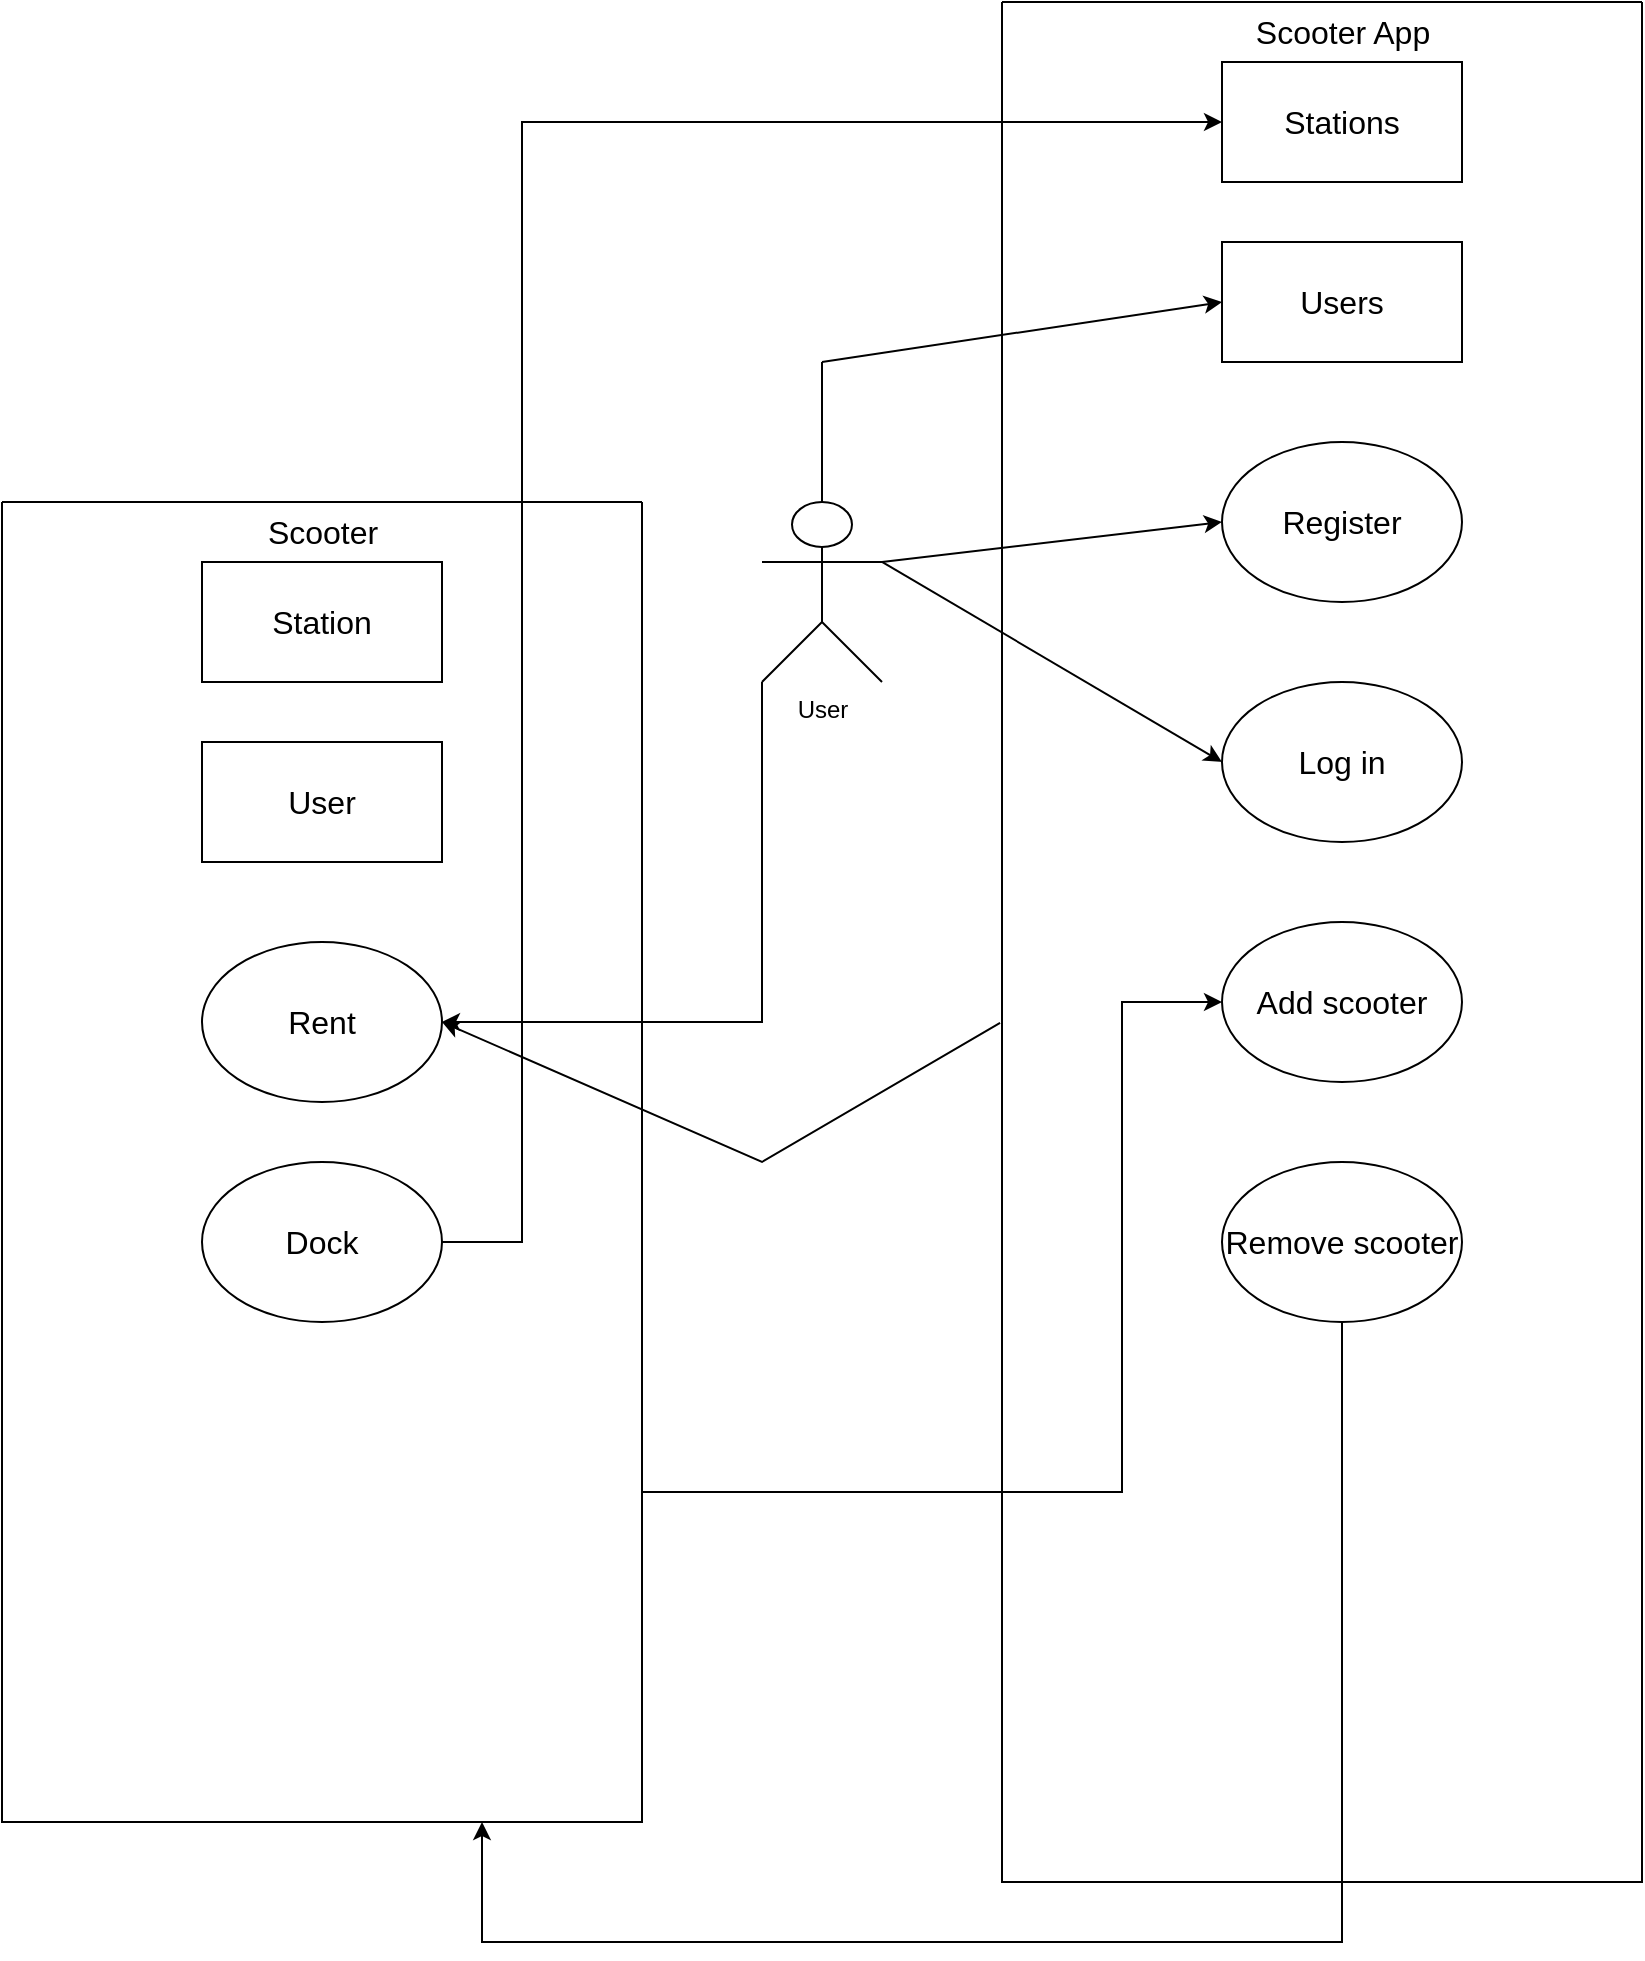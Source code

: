 <mxfile version="20.5.0" type="device"><diagram id="2Vb7_9wWChawxi4bPDAQ" name="Page-1"><mxGraphModel dx="2479" dy="1046" grid="1" gridSize="10" guides="1" tooltips="1" connect="1" arrows="1" fold="1" page="1" pageScale="1" pageWidth="413" pageHeight="583" math="0" shadow="0"><root><mxCell id="0"/><mxCell id="1" parent="0"/><mxCell id="-_dVhV780wPx-c9C6q8a-41" style="edgeStyle=orthogonalEdgeStyle;rounded=0;orthogonalLoop=1;jettySize=auto;html=1;exitX=0;exitY=1;exitDx=0;exitDy=0;exitPerimeter=0;entryX=1;entryY=0.5;entryDx=0;entryDy=0;fontSize=16;" edge="1" parent="1" source="-_dVhV780wPx-c9C6q8a-1" target="-_dVhV780wPx-c9C6q8a-30"><mxGeometry relative="1" as="geometry"/></mxCell><mxCell id="-_dVhV780wPx-c9C6q8a-1" value="User" style="shape=umlActor;verticalLabelPosition=bottom;verticalAlign=top;html=1;outlineConnect=0;" vertex="1" parent="1"><mxGeometry x="120" y="430" width="60" height="90" as="geometry"/></mxCell><mxCell id="-_dVhV780wPx-c9C6q8a-4" value="" style="swimlane;startSize=0;" vertex="1" parent="1"><mxGeometry x="240" y="180" width="320" height="940" as="geometry"><mxRectangle x="230" y="210" width="50" height="40" as="alternateBounds"/></mxGeometry></mxCell><mxCell id="-_dVhV780wPx-c9C6q8a-6" value="Stations" style="rounded=0;whiteSpace=wrap;html=1;fontSize=16;" vertex="1" parent="-_dVhV780wPx-c9C6q8a-4"><mxGeometry x="110" y="30" width="120" height="60" as="geometry"/></mxCell><mxCell id="-_dVhV780wPx-c9C6q8a-7" value="Users" style="rounded=0;whiteSpace=wrap;html=1;fontSize=16;" vertex="1" parent="-_dVhV780wPx-c9C6q8a-4"><mxGeometry x="110" y="120" width="120" height="60" as="geometry"/></mxCell><mxCell id="-_dVhV780wPx-c9C6q8a-10" value="Register" style="ellipse;whiteSpace=wrap;html=1;fontSize=16;" vertex="1" parent="-_dVhV780wPx-c9C6q8a-4"><mxGeometry x="110" y="220" width="120" height="80" as="geometry"/></mxCell><mxCell id="-_dVhV780wPx-c9C6q8a-12" value="Add scooter" style="ellipse;whiteSpace=wrap;html=1;fontSize=16;" vertex="1" parent="-_dVhV780wPx-c9C6q8a-4"><mxGeometry x="110" y="460" width="120" height="80" as="geometry"/></mxCell><mxCell id="-_dVhV780wPx-c9C6q8a-13" value="Log in" style="ellipse;whiteSpace=wrap;html=1;fontSize=16;" vertex="1" parent="-_dVhV780wPx-c9C6q8a-4"><mxGeometry x="110" y="340" width="120" height="80" as="geometry"/></mxCell><mxCell id="-_dVhV780wPx-c9C6q8a-14" value="Remove scooter" style="ellipse;whiteSpace=wrap;html=1;fontSize=16;" vertex="1" parent="-_dVhV780wPx-c9C6q8a-4"><mxGeometry x="110" y="580" width="120" height="80" as="geometry"/></mxCell><mxCell id="-_dVhV780wPx-c9C6q8a-5" value="Scooter App" style="text;html=1;align=center;verticalAlign=middle;resizable=0;points=[];autosize=1;strokeColor=none;fillColor=none;fontSize=16;" vertex="1" parent="1"><mxGeometry x="355" y="180" width="110" height="30" as="geometry"/></mxCell><mxCell id="-_dVhV780wPx-c9C6q8a-8" value="" style="endArrow=none;html=1;rounded=0;fontSize=16;" edge="1" parent="1" source="-_dVhV780wPx-c9C6q8a-1"><mxGeometry width="50" height="50" relative="1" as="geometry"><mxPoint x="390" y="560" as="sourcePoint"/><mxPoint x="150" y="360" as="targetPoint"/></mxGeometry></mxCell><mxCell id="-_dVhV780wPx-c9C6q8a-9" value="" style="endArrow=classic;html=1;rounded=0;fontSize=16;entryX=0;entryY=0.5;entryDx=0;entryDy=0;" edge="1" parent="1" target="-_dVhV780wPx-c9C6q8a-7"><mxGeometry width="50" height="50" relative="1" as="geometry"><mxPoint x="150" y="360" as="sourcePoint"/><mxPoint x="440" y="510" as="targetPoint"/></mxGeometry></mxCell><mxCell id="-_dVhV780wPx-c9C6q8a-15" value="" style="endArrow=classic;html=1;rounded=0;fontSize=16;exitX=1;exitY=0.333;exitDx=0;exitDy=0;exitPerimeter=0;entryX=0;entryY=0.5;entryDx=0;entryDy=0;" edge="1" parent="1" source="-_dVhV780wPx-c9C6q8a-1" target="-_dVhV780wPx-c9C6q8a-10"><mxGeometry width="50" height="50" relative="1" as="geometry"><mxPoint x="390" y="610" as="sourcePoint"/><mxPoint x="440" y="560" as="targetPoint"/></mxGeometry></mxCell><mxCell id="-_dVhV780wPx-c9C6q8a-16" value="" style="endArrow=classic;html=1;rounded=0;fontSize=16;exitX=1;exitY=0.333;exitDx=0;exitDy=0;exitPerimeter=0;entryX=0;entryY=0.5;entryDx=0;entryDy=0;" edge="1" parent="1" source="-_dVhV780wPx-c9C6q8a-1" target="-_dVhV780wPx-c9C6q8a-13"><mxGeometry width="50" height="50" relative="1" as="geometry"><mxPoint x="190" y="520" as="sourcePoint"/><mxPoint x="350" y="450" as="targetPoint"/></mxGeometry></mxCell><mxCell id="-_dVhV780wPx-c9C6q8a-43" style="edgeStyle=orthogonalEdgeStyle;rounded=0;orthogonalLoop=1;jettySize=auto;html=1;exitX=1;exitY=0.75;exitDx=0;exitDy=0;entryX=0;entryY=0.5;entryDx=0;entryDy=0;fontSize=16;" edge="1" parent="1" source="-_dVhV780wPx-c9C6q8a-17" target="-_dVhV780wPx-c9C6q8a-12"><mxGeometry relative="1" as="geometry"><Array as="points"><mxPoint x="300" y="925"/><mxPoint x="300" y="680"/></Array></mxGeometry></mxCell><mxCell id="-_dVhV780wPx-c9C6q8a-17" value="" style="swimlane;startSize=0;fontSize=16;" vertex="1" parent="1"><mxGeometry x="-260" y="430" width="320" height="660" as="geometry"/></mxCell><mxCell id="-_dVhV780wPx-c9C6q8a-18" value="Scooter" style="text;html=1;align=center;verticalAlign=middle;resizable=0;points=[];autosize=1;strokeColor=none;fillColor=none;fontSize=16;" vertex="1" parent="-_dVhV780wPx-c9C6q8a-17"><mxGeometry x="120" width="80" height="30" as="geometry"/></mxCell><mxCell id="-_dVhV780wPx-c9C6q8a-25" value="Station" style="rounded=0;whiteSpace=wrap;html=1;fontSize=16;" vertex="1" parent="-_dVhV780wPx-c9C6q8a-17"><mxGeometry x="100" y="30" width="120" height="60" as="geometry"/></mxCell><mxCell id="-_dVhV780wPx-c9C6q8a-29" value="User" style="rounded=0;whiteSpace=wrap;html=1;fontSize=16;" vertex="1" parent="-_dVhV780wPx-c9C6q8a-17"><mxGeometry x="100" y="120" width="120" height="60" as="geometry"/></mxCell><mxCell id="-_dVhV780wPx-c9C6q8a-30" value="Rent" style="ellipse;whiteSpace=wrap;html=1;fontSize=16;" vertex="1" parent="-_dVhV780wPx-c9C6q8a-17"><mxGeometry x="100" y="220" width="120" height="80" as="geometry"/></mxCell><mxCell id="-_dVhV780wPx-c9C6q8a-31" value="Dock" style="ellipse;whiteSpace=wrap;html=1;fontSize=16;" vertex="1" parent="-_dVhV780wPx-c9C6q8a-17"><mxGeometry x="100" y="330" width="120" height="80" as="geometry"/></mxCell><mxCell id="-_dVhV780wPx-c9C6q8a-33" value="" style="endArrow=classic;html=1;rounded=0;fontSize=16;entryX=1;entryY=0.5;entryDx=0;entryDy=0;exitX=-0.003;exitY=0.543;exitDx=0;exitDy=0;exitPerimeter=0;" edge="1" parent="1" source="-_dVhV780wPx-c9C6q8a-4" target="-_dVhV780wPx-c9C6q8a-30"><mxGeometry width="50" height="50" relative="1" as="geometry"><mxPoint x="640" y="680" as="sourcePoint"/><mxPoint x="440" y="480" as="targetPoint"/><Array as="points"><mxPoint x="120" y="760"/></Array></mxGeometry></mxCell><mxCell id="-_dVhV780wPx-c9C6q8a-40" style="edgeStyle=orthogonalEdgeStyle;rounded=0;orthogonalLoop=1;jettySize=auto;html=1;exitX=1;exitY=0.5;exitDx=0;exitDy=0;entryX=0;entryY=0.5;entryDx=0;entryDy=0;fontSize=16;" edge="1" parent="1" source="-_dVhV780wPx-c9C6q8a-31" target="-_dVhV780wPx-c9C6q8a-6"><mxGeometry relative="1" as="geometry"><Array as="points"><mxPoint y="800"/><mxPoint y="240"/></Array></mxGeometry></mxCell><mxCell id="-_dVhV780wPx-c9C6q8a-42" style="edgeStyle=orthogonalEdgeStyle;rounded=0;orthogonalLoop=1;jettySize=auto;html=1;exitX=0.5;exitY=1;exitDx=0;exitDy=0;entryX=0.75;entryY=1;entryDx=0;entryDy=0;fontSize=16;" edge="1" parent="1" source="-_dVhV780wPx-c9C6q8a-14" target="-_dVhV780wPx-c9C6q8a-17"><mxGeometry relative="1" as="geometry"><Array as="points"><mxPoint x="410" y="1150"/><mxPoint x="-20" y="1150"/></Array></mxGeometry></mxCell></root></mxGraphModel></diagram></mxfile>